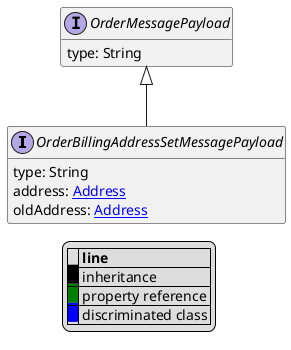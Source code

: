 @startuml

hide empty fields
hide empty methods
legend
|= |= line |
|<back:black>   </back>| inheritance |
|<back:green>   </back>| property reference |
|<back:blue>   </back>| discriminated class |
endlegend
interface OrderBillingAddressSetMessagePayload [[OrderBillingAddressSetMessagePayload.svg]] extends OrderMessagePayload {
    type: String
    address: [[Address.svg Address]]
    oldAddress: [[Address.svg Address]]
}
interface OrderMessagePayload [[OrderMessagePayload.svg]]  {
    type: String
}





@enduml
